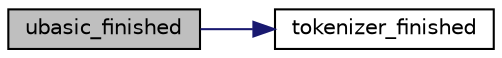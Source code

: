 digraph G
{
  edge [fontname="Helvetica",fontsize="10",labelfontname="Helvetica",labelfontsize="10"];
  node [fontname="Helvetica",fontsize="10",shape=record];
  rankdir="LR";
  Node1 [label="ubasic_finished",height=0.2,width=0.4,color="black", fillcolor="grey75", style="filled" fontcolor="black"];
  Node1 -> Node2 [color="midnightblue",fontsize="10",style="solid",fontname="Helvetica"];
  Node2 [label="tokenizer_finished",height=0.2,width=0.4,color="black", fillcolor="white", style="filled",URL="$tokenizer_8c.html#a5c2310421eeccd03f6aee214ded8159b"];
}
